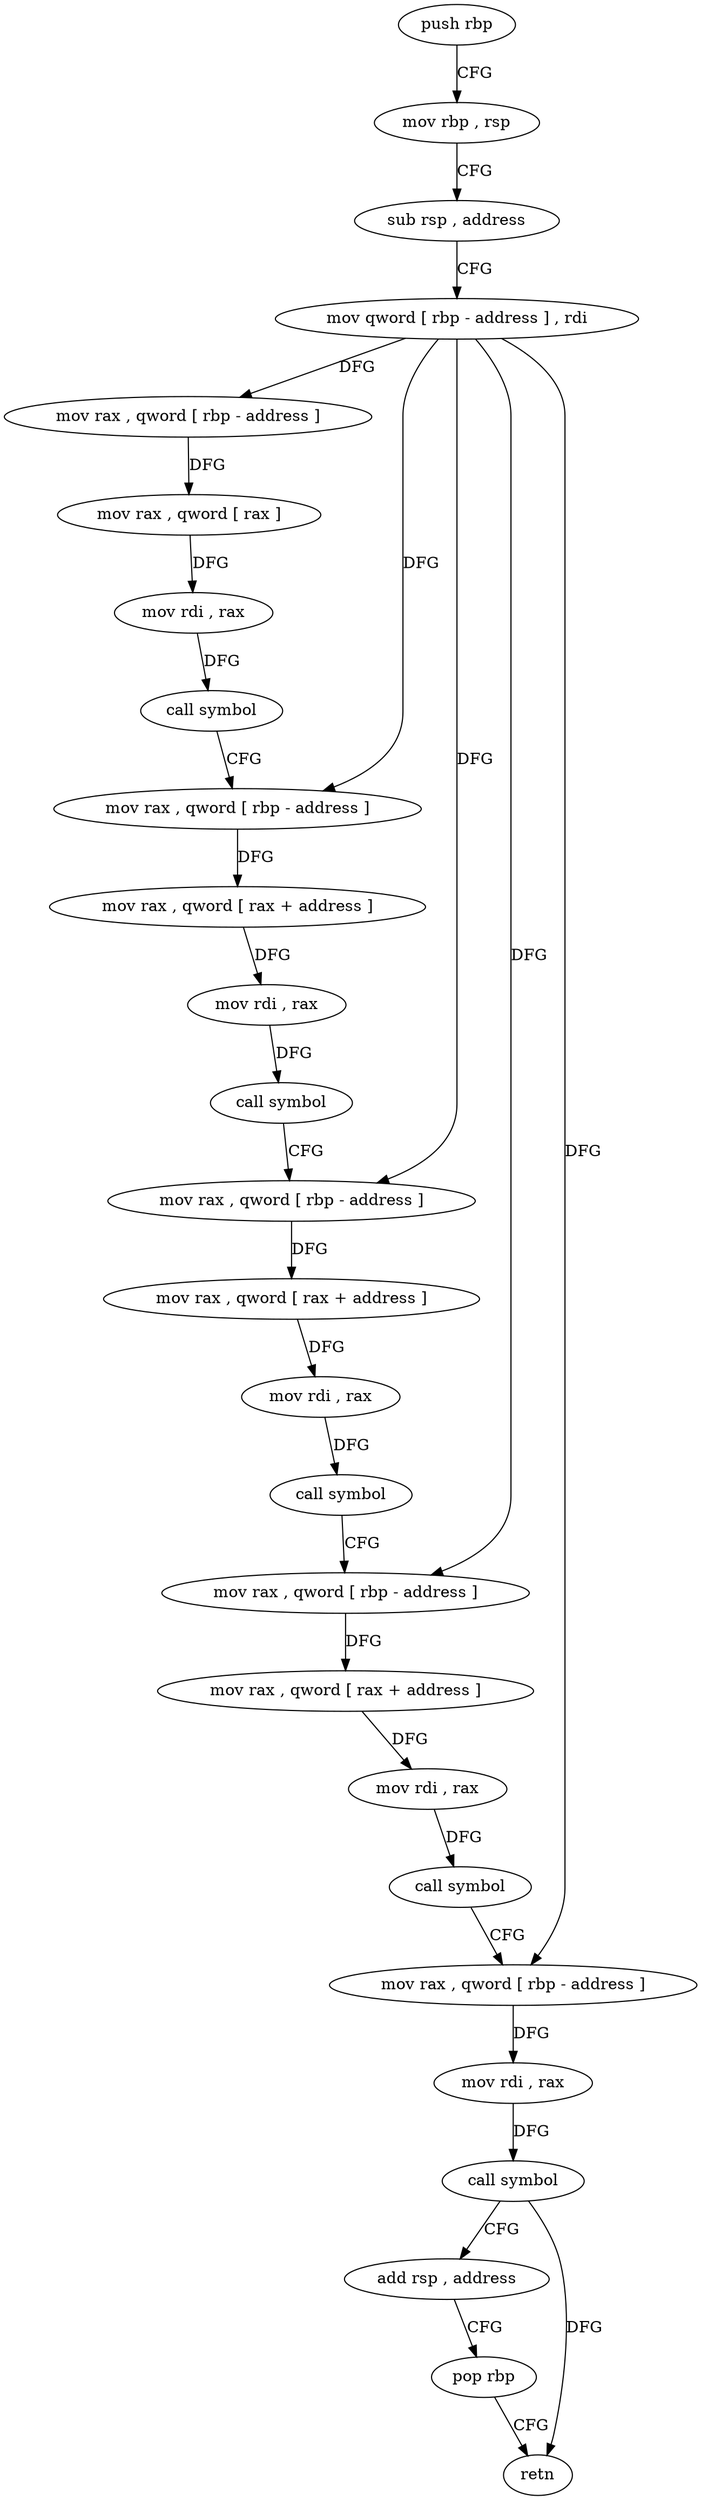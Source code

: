 digraph "func" {
"4235008" [label = "push rbp" ]
"4235009" [label = "mov rbp , rsp" ]
"4235012" [label = "sub rsp , address" ]
"4235016" [label = "mov qword [ rbp - address ] , rdi" ]
"4235020" [label = "mov rax , qword [ rbp - address ]" ]
"4235024" [label = "mov rax , qword [ rax ]" ]
"4235027" [label = "mov rdi , rax" ]
"4235030" [label = "call symbol" ]
"4235035" [label = "mov rax , qword [ rbp - address ]" ]
"4235039" [label = "mov rax , qword [ rax + address ]" ]
"4235043" [label = "mov rdi , rax" ]
"4235046" [label = "call symbol" ]
"4235051" [label = "mov rax , qword [ rbp - address ]" ]
"4235055" [label = "mov rax , qword [ rax + address ]" ]
"4235059" [label = "mov rdi , rax" ]
"4235062" [label = "call symbol" ]
"4235067" [label = "mov rax , qword [ rbp - address ]" ]
"4235071" [label = "mov rax , qword [ rax + address ]" ]
"4235075" [label = "mov rdi , rax" ]
"4235078" [label = "call symbol" ]
"4235083" [label = "mov rax , qword [ rbp - address ]" ]
"4235087" [label = "mov rdi , rax" ]
"4235090" [label = "call symbol" ]
"4235095" [label = "add rsp , address" ]
"4235099" [label = "pop rbp" ]
"4235100" [label = "retn" ]
"4235008" -> "4235009" [ label = "CFG" ]
"4235009" -> "4235012" [ label = "CFG" ]
"4235012" -> "4235016" [ label = "CFG" ]
"4235016" -> "4235020" [ label = "DFG" ]
"4235016" -> "4235035" [ label = "DFG" ]
"4235016" -> "4235051" [ label = "DFG" ]
"4235016" -> "4235067" [ label = "DFG" ]
"4235016" -> "4235083" [ label = "DFG" ]
"4235020" -> "4235024" [ label = "DFG" ]
"4235024" -> "4235027" [ label = "DFG" ]
"4235027" -> "4235030" [ label = "DFG" ]
"4235030" -> "4235035" [ label = "CFG" ]
"4235035" -> "4235039" [ label = "DFG" ]
"4235039" -> "4235043" [ label = "DFG" ]
"4235043" -> "4235046" [ label = "DFG" ]
"4235046" -> "4235051" [ label = "CFG" ]
"4235051" -> "4235055" [ label = "DFG" ]
"4235055" -> "4235059" [ label = "DFG" ]
"4235059" -> "4235062" [ label = "DFG" ]
"4235062" -> "4235067" [ label = "CFG" ]
"4235067" -> "4235071" [ label = "DFG" ]
"4235071" -> "4235075" [ label = "DFG" ]
"4235075" -> "4235078" [ label = "DFG" ]
"4235078" -> "4235083" [ label = "CFG" ]
"4235083" -> "4235087" [ label = "DFG" ]
"4235087" -> "4235090" [ label = "DFG" ]
"4235090" -> "4235095" [ label = "CFG" ]
"4235090" -> "4235100" [ label = "DFG" ]
"4235095" -> "4235099" [ label = "CFG" ]
"4235099" -> "4235100" [ label = "CFG" ]
}
